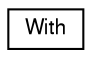 digraph "Graphical Class Hierarchy"
{
  edge [fontname="FreeSans",fontsize="10",labelfontname="FreeSans",labelfontsize="10"];
  node [fontname="FreeSans",fontsize="10",shape=record];
  rankdir="LR";
  Node0 [label="With",height=0.2,width=0.4,color="black", fillcolor="white", style="filled",URL="$structWith.html"];
}
